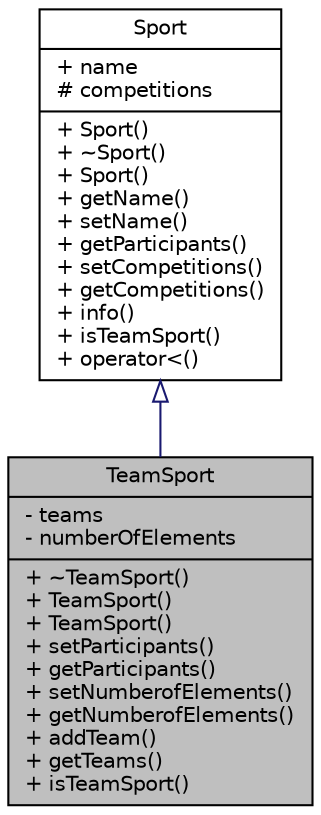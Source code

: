 digraph "TeamSport"
{
 // LATEX_PDF_SIZE
  edge [fontname="Helvetica",fontsize="10",labelfontname="Helvetica",labelfontsize="10"];
  node [fontname="Helvetica",fontsize="10",shape=record];
  Node1 [label="{TeamSport\n|- teams\l- numberOfElements\l|+ ~TeamSport()\l+ TeamSport()\l+ TeamSport()\l+ setParticipants()\l+ getParticipants()\l+ setNumberofElements()\l+ getNumberofElements()\l+ addTeam()\l+ getTeams()\l+ isTeamSport()\l}",height=0.2,width=0.4,color="black", fillcolor="grey75", style="filled", fontcolor="black",tooltip=" "];
  Node2 -> Node1 [dir="back",color="midnightblue",fontsize="10",style="solid",arrowtail="onormal",fontname="Helvetica"];
  Node2 [label="{Sport\n|+ name\l# competitions\l|+ Sport()\l+ ~Sport()\l+ Sport()\l+ getName()\l+ setName()\l+ getParticipants()\l+ setCompetitions()\l+ getCompetitions()\l+ info()\l+ isTeamSport()\l+ operator\<()\l}",height=0.2,width=0.4,color="black", fillcolor="white", style="filled",URL="$class_sport.html",tooltip=" "];
}

